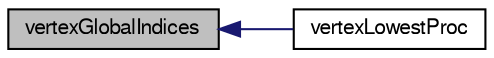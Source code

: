 digraph "vertexGlobalIndices"
{
  bgcolor="transparent";
  edge [fontname="FreeSans",fontsize="10",labelfontname="FreeSans",labelfontsize="10"];
  node [fontname="FreeSans",fontsize="10",shape=record];
  rankdir="LR";
  Node67 [label="vertexGlobalIndices",height=0.2,width=0.4,color="black", fillcolor="grey75", style="filled", fontcolor="black"];
  Node67 -> Node68 [dir="back",color="midnightblue",fontsize="10",style="solid",fontname="FreeSans"];
  Node68 [label="vertexLowestProc",height=0.2,width=0.4,color="black",URL="$a31462.html#a1c84ca9186f46467d2e91690b0b96523"];
}
